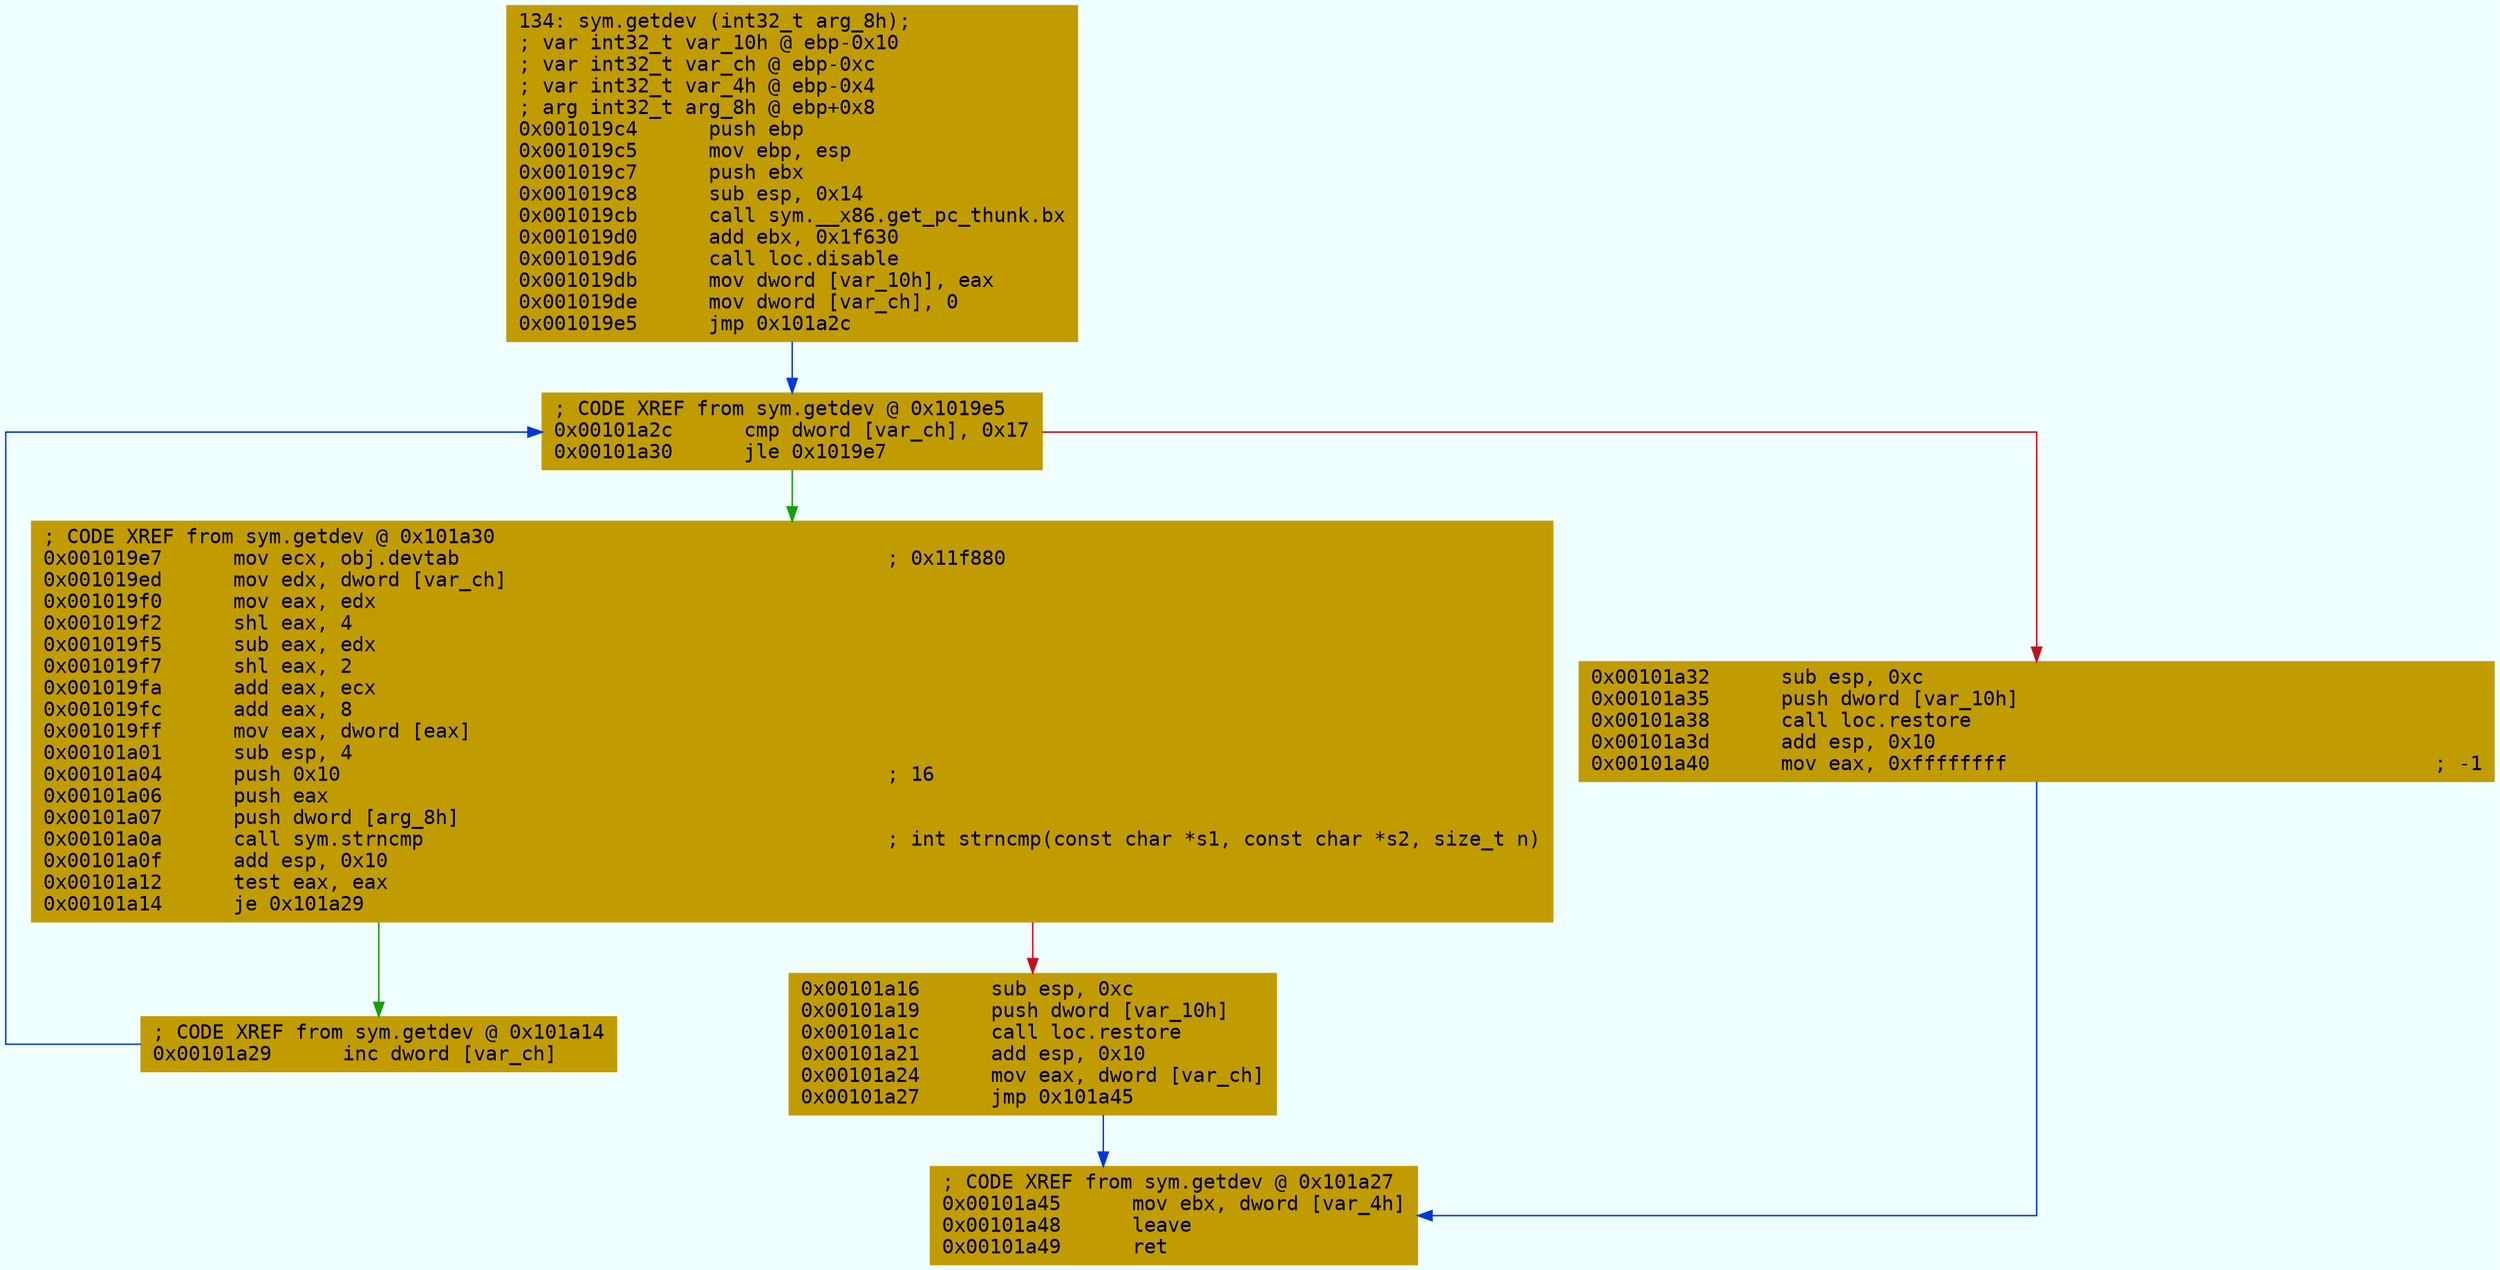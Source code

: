 digraph code {
	graph [bgcolor=azure fontsize=8 fontname="Courier" splines="ortho"];
	node [fillcolor=gray style=filled shape=box];
	edge [arrowhead="normal"];
	"0x001019c4" [URL="sym.getdev/0x001019c4", fillcolor="#c19c00",color="#c19c00", fontname="Courier",label="134: sym.getdev (int32_t arg_8h);\l; var int32_t var_10h @ ebp-0x10\l; var int32_t var_ch @ ebp-0xc\l; var int32_t var_4h @ ebp-0x4\l; arg int32_t arg_8h @ ebp+0x8\l0x001019c4      push ebp\l0x001019c5      mov ebp, esp\l0x001019c7      push ebx\l0x001019c8      sub esp, 0x14\l0x001019cb      call sym.__x86.get_pc_thunk.bx\l0x001019d0      add ebx, 0x1f630\l0x001019d6      call loc.disable\l0x001019db      mov dword [var_10h], eax\l0x001019de      mov dword [var_ch], 0\l0x001019e5      jmp 0x101a2c\l"]
	"0x001019e7" [URL="sym.getdev/0x001019e7", fillcolor="#c19c00",color="#c19c00", fontname="Courier",label="; CODE XREF from sym.getdev @ 0x101a30\l0x001019e7      mov ecx, obj.devtab                                    ; 0x11f880\l0x001019ed      mov edx, dword [var_ch]\l0x001019f0      mov eax, edx\l0x001019f2      shl eax, 4\l0x001019f5      sub eax, edx\l0x001019f7      shl eax, 2\l0x001019fa      add eax, ecx\l0x001019fc      add eax, 8\l0x001019ff      mov eax, dword [eax]\l0x00101a01      sub esp, 4\l0x00101a04      push 0x10                                              ; 16\l0x00101a06      push eax\l0x00101a07      push dword [arg_8h]\l0x00101a0a      call sym.strncmp                                       ; int strncmp(const char *s1, const char *s2, size_t n)\l0x00101a0f      add esp, 0x10\l0x00101a12      test eax, eax\l0x00101a14      je 0x101a29\l"]
	"0x00101a16" [URL="sym.getdev/0x00101a16", fillcolor="#c19c00",color="#c19c00", fontname="Courier",label="0x00101a16      sub esp, 0xc\l0x00101a19      push dword [var_10h]\l0x00101a1c      call loc.restore\l0x00101a21      add esp, 0x10\l0x00101a24      mov eax, dword [var_ch]\l0x00101a27      jmp 0x101a45\l"]
	"0x00101a29" [URL="sym.getdev/0x00101a29", fillcolor="#c19c00",color="#c19c00", fontname="Courier",label="; CODE XREF from sym.getdev @ 0x101a14\l0x00101a29      inc dword [var_ch]\l"]
	"0x00101a2c" [URL="sym.getdev/0x00101a2c", fillcolor="#c19c00",color="#c19c00", fontname="Courier",label="; CODE XREF from sym.getdev @ 0x1019e5\l0x00101a2c      cmp dword [var_ch], 0x17\l0x00101a30      jle 0x1019e7\l"]
	"0x00101a32" [URL="sym.getdev/0x00101a32", fillcolor="#c19c00",color="#c19c00", fontname="Courier",label="0x00101a32      sub esp, 0xc\l0x00101a35      push dword [var_10h]\l0x00101a38      call loc.restore\l0x00101a3d      add esp, 0x10\l0x00101a40      mov eax, 0xffffffff                                    ; -1\l"]
	"0x00101a45" [URL="sym.getdev/0x00101a45", fillcolor="#c19c00",color="#c19c00", fontname="Courier",label="; CODE XREF from sym.getdev @ 0x101a27\l0x00101a45      mov ebx, dword [var_4h]\l0x00101a48      leave\l0x00101a49      ret\l"]
        "0x001019c4" -> "0x00101a2c" [color="#0037da"];
        "0x001019e7" -> "0x00101a29" [color="#13a10e"];
        "0x001019e7" -> "0x00101a16" [color="#c50f1f"];
        "0x00101a16" -> "0x00101a45" [color="#0037da"];
        "0x00101a29" -> "0x00101a2c" [color="#0037da"];
        "0x00101a2c" -> "0x001019e7" [color="#13a10e"];
        "0x00101a2c" -> "0x00101a32" [color="#c50f1f"];
        "0x00101a32" -> "0x00101a45" [color="#0037da"];
}
